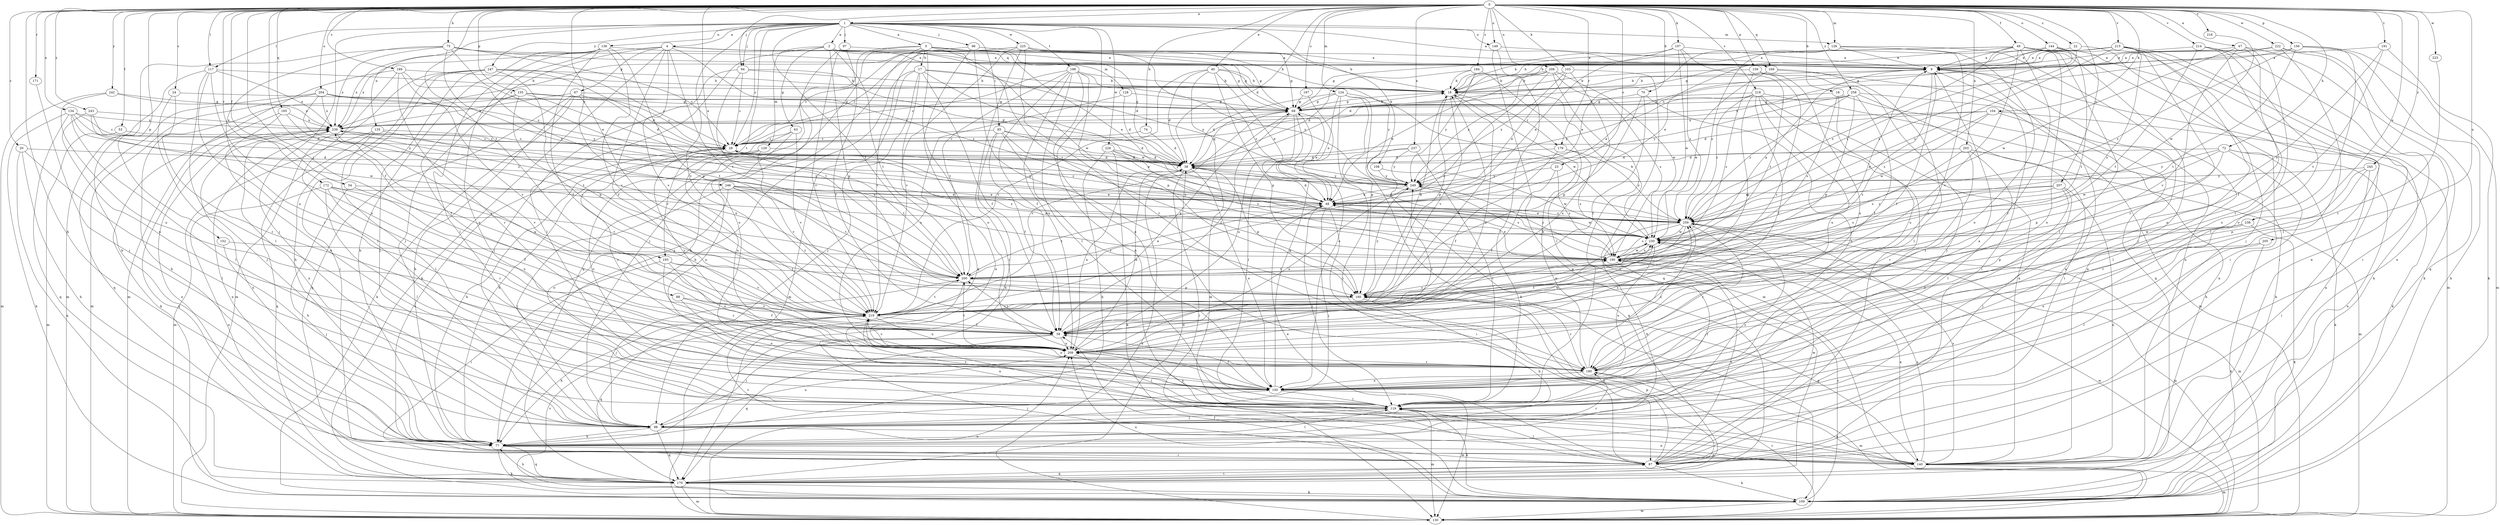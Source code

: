 strict digraph  {
0;
1;
2;
4;
5;
9;
16;
17;
18;
20;
22;
23;
24;
28;
38;
40;
47;
48;
49;
53;
54;
58;
63;
67;
68;
70;
72;
74;
75;
77;
85;
87;
88;
94;
96;
97;
98;
103;
104;
107;
108;
109;
117;
119;
124;
126;
128;
129;
130;
134;
135;
136;
140;
144;
149;
150;
152;
155;
156;
159;
160;
165;
169;
170;
171;
172;
179;
180;
184;
187;
189;
190;
191;
193;
198;
200;
203;
204;
205;
207;
208;
209;
214;
215;
216;
218;
219;
222;
223;
225;
226;
230;
237;
238;
239;
242;
243;
245;
246;
247;
249;
258;
259;
0 -> 1  [label=a];
0 -> 16  [label=b];
0 -> 20  [label=c];
0 -> 22  [label=c];
0 -> 23  [label=c];
0 -> 24  [label=c];
0 -> 38  [label=d];
0 -> 40  [label=e];
0 -> 47  [label=e];
0 -> 48  [label=e];
0 -> 49  [label=f];
0 -> 53  [label=f];
0 -> 54  [label=f];
0 -> 58  [label=f];
0 -> 70  [label=h];
0 -> 72  [label=h];
0 -> 74  [label=h];
0 -> 75  [label=h];
0 -> 77  [label=h];
0 -> 88  [label=j];
0 -> 94  [label=j];
0 -> 103  [label=k];
0 -> 104  [label=k];
0 -> 107  [label=k];
0 -> 117  [label=l];
0 -> 124  [label=m];
0 -> 126  [label=m];
0 -> 134  [label=n];
0 -> 144  [label=o];
0 -> 149  [label=o];
0 -> 152  [label=p];
0 -> 155  [label=p];
0 -> 156  [label=p];
0 -> 159  [label=p];
0 -> 165  [label=q];
0 -> 169  [label=q];
0 -> 171  [label=r];
0 -> 172  [label=r];
0 -> 179  [label=r];
0 -> 184  [label=s];
0 -> 187  [label=s];
0 -> 189  [label=s];
0 -> 191  [label=t];
0 -> 193  [label=t];
0 -> 203  [label=u];
0 -> 204  [label=u];
0 -> 205  [label=u];
0 -> 207  [label=u];
0 -> 208  [label=u];
0 -> 214  [label=v];
0 -> 215  [label=v];
0 -> 216  [label=v];
0 -> 218  [label=v];
0 -> 222  [label=w];
0 -> 223  [label=w];
0 -> 237  [label=x];
0 -> 238  [label=x];
0 -> 242  [label=y];
0 -> 243  [label=y];
0 -> 245  [label=y];
0 -> 246  [label=y];
0 -> 258  [label=z];
1 -> 2  [label=a];
1 -> 4  [label=a];
1 -> 5  [label=a];
1 -> 9  [label=a];
1 -> 28  [label=c];
1 -> 85  [label=i];
1 -> 94  [label=j];
1 -> 96  [label=j];
1 -> 97  [label=j];
1 -> 98  [label=j];
1 -> 108  [label=k];
1 -> 117  [label=l];
1 -> 126  [label=m];
1 -> 135  [label=n];
1 -> 136  [label=n];
1 -> 140  [label=n];
1 -> 149  [label=o];
1 -> 193  [label=t];
1 -> 198  [label=t];
1 -> 200  [label=t];
1 -> 219  [label=v];
1 -> 225  [label=w];
1 -> 226  [label=w];
1 -> 247  [label=y];
2 -> 9  [label=a];
2 -> 63  [label=g];
2 -> 119  [label=l];
2 -> 128  [label=m];
2 -> 129  [label=m];
2 -> 160  [label=p];
2 -> 200  [label=t];
2 -> 230  [label=w];
4 -> 58  [label=f];
4 -> 67  [label=g];
4 -> 68  [label=g];
4 -> 98  [label=j];
4 -> 109  [label=k];
4 -> 169  [label=q];
4 -> 200  [label=t];
4 -> 219  [label=v];
4 -> 239  [label=x];
4 -> 259  [label=z];
5 -> 17  [label=b];
5 -> 18  [label=b];
5 -> 38  [label=d];
5 -> 48  [label=e];
5 -> 68  [label=g];
5 -> 77  [label=h];
5 -> 98  [label=j];
5 -> 150  [label=o];
5 -> 170  [label=q];
5 -> 190  [label=s];
5 -> 219  [label=v];
9 -> 18  [label=b];
9 -> 58  [label=f];
9 -> 87  [label=i];
9 -> 219  [label=v];
16 -> 68  [label=g];
16 -> 109  [label=k];
16 -> 190  [label=s];
16 -> 209  [label=u];
17 -> 18  [label=b];
17 -> 58  [label=f];
17 -> 77  [label=h];
17 -> 98  [label=j];
17 -> 130  [label=m];
17 -> 140  [label=n];
17 -> 230  [label=w];
17 -> 249  [label=y];
18 -> 68  [label=g];
18 -> 160  [label=p];
18 -> 179  [label=r];
18 -> 209  [label=u];
18 -> 219  [label=v];
20 -> 38  [label=d];
20 -> 77  [label=h];
20 -> 119  [label=l];
20 -> 170  [label=q];
22 -> 9  [label=a];
22 -> 98  [label=j];
22 -> 259  [label=z];
23 -> 58  [label=f];
23 -> 190  [label=s];
23 -> 249  [label=y];
24 -> 68  [label=g];
24 -> 98  [label=j];
24 -> 180  [label=r];
28 -> 38  [label=d];
28 -> 200  [label=t];
38 -> 68  [label=g];
38 -> 87  [label=i];
38 -> 150  [label=o];
38 -> 160  [label=p];
38 -> 209  [label=u];
38 -> 249  [label=y];
40 -> 18  [label=b];
40 -> 38  [label=d];
40 -> 48  [label=e];
40 -> 130  [label=m];
40 -> 160  [label=p];
40 -> 219  [label=v];
40 -> 249  [label=y];
47 -> 9  [label=a];
47 -> 58  [label=f];
47 -> 109  [label=k];
47 -> 150  [label=o];
47 -> 219  [label=v];
47 -> 230  [label=w];
48 -> 9  [label=a];
48 -> 28  [label=c];
48 -> 38  [label=d];
48 -> 87  [label=i];
48 -> 98  [label=j];
48 -> 119  [label=l];
48 -> 200  [label=t];
48 -> 230  [label=w];
48 -> 259  [label=z];
49 -> 9  [label=a];
49 -> 18  [label=b];
49 -> 38  [label=d];
49 -> 48  [label=e];
49 -> 87  [label=i];
49 -> 98  [label=j];
49 -> 119  [label=l];
49 -> 140  [label=n];
49 -> 150  [label=o];
49 -> 180  [label=r];
49 -> 219  [label=v];
49 -> 259  [label=z];
53 -> 28  [label=c];
53 -> 130  [label=m];
54 -> 48  [label=e];
54 -> 58  [label=f];
54 -> 77  [label=h];
58 -> 18  [label=b];
58 -> 98  [label=j];
58 -> 170  [label=q];
58 -> 200  [label=t];
58 -> 209  [label=u];
58 -> 230  [label=w];
58 -> 239  [label=x];
63 -> 28  [label=c];
63 -> 77  [label=h];
63 -> 150  [label=o];
63 -> 219  [label=v];
67 -> 28  [label=c];
67 -> 68  [label=g];
67 -> 77  [label=h];
67 -> 109  [label=k];
67 -> 170  [label=q];
67 -> 219  [label=v];
67 -> 239  [label=x];
68 -> 18  [label=b];
68 -> 48  [label=e];
68 -> 58  [label=f];
68 -> 119  [label=l];
68 -> 209  [label=u];
68 -> 219  [label=v];
68 -> 239  [label=x];
70 -> 58  [label=f];
70 -> 68  [label=g];
70 -> 150  [label=o];
70 -> 160  [label=p];
72 -> 38  [label=d];
72 -> 77  [label=h];
72 -> 109  [label=k];
72 -> 140  [label=n];
72 -> 160  [label=p];
72 -> 230  [label=w];
72 -> 249  [label=y];
74 -> 28  [label=c];
74 -> 38  [label=d];
75 -> 9  [label=a];
75 -> 28  [label=c];
75 -> 48  [label=e];
75 -> 68  [label=g];
75 -> 77  [label=h];
75 -> 209  [label=u];
75 -> 239  [label=x];
75 -> 259  [label=z];
77 -> 87  [label=i];
77 -> 109  [label=k];
77 -> 119  [label=l];
77 -> 140  [label=n];
77 -> 170  [label=q];
77 -> 180  [label=r];
77 -> 239  [label=x];
85 -> 28  [label=c];
85 -> 38  [label=d];
85 -> 48  [label=e];
85 -> 58  [label=f];
85 -> 77  [label=h];
85 -> 180  [label=r];
85 -> 190  [label=s];
87 -> 9  [label=a];
87 -> 28  [label=c];
87 -> 48  [label=e];
87 -> 109  [label=k];
87 -> 119  [label=l];
87 -> 160  [label=p];
87 -> 170  [label=q];
87 -> 190  [label=s];
87 -> 230  [label=w];
87 -> 239  [label=x];
88 -> 58  [label=f];
88 -> 150  [label=o];
88 -> 219  [label=v];
94 -> 18  [label=b];
94 -> 28  [label=c];
94 -> 38  [label=d];
94 -> 98  [label=j];
94 -> 200  [label=t];
96 -> 9  [label=a];
96 -> 28  [label=c];
96 -> 68  [label=g];
96 -> 160  [label=p];
96 -> 170  [label=q];
97 -> 9  [label=a];
97 -> 58  [label=f];
97 -> 150  [label=o];
97 -> 219  [label=v];
98 -> 77  [label=h];
98 -> 140  [label=n];
98 -> 170  [label=q];
98 -> 209  [label=u];
98 -> 239  [label=x];
98 -> 259  [label=z];
103 -> 18  [label=b];
103 -> 48  [label=e];
103 -> 130  [label=m];
103 -> 209  [label=u];
103 -> 249  [label=y];
104 -> 38  [label=d];
104 -> 109  [label=k];
104 -> 119  [label=l];
104 -> 230  [label=w];
104 -> 239  [label=x];
104 -> 259  [label=z];
107 -> 9  [label=a];
107 -> 48  [label=e];
107 -> 68  [label=g];
107 -> 200  [label=t];
107 -> 230  [label=w];
107 -> 259  [label=z];
108 -> 230  [label=w];
108 -> 249  [label=y];
109 -> 9  [label=a];
109 -> 58  [label=f];
109 -> 130  [label=m];
109 -> 190  [label=s];
109 -> 209  [label=u];
109 -> 219  [label=v];
117 -> 18  [label=b];
117 -> 119  [label=l];
117 -> 130  [label=m];
117 -> 180  [label=r];
117 -> 209  [label=u];
117 -> 239  [label=x];
119 -> 9  [label=a];
119 -> 98  [label=j];
119 -> 109  [label=k];
119 -> 130  [label=m];
119 -> 140  [label=n];
119 -> 209  [label=u];
119 -> 219  [label=v];
124 -> 38  [label=d];
124 -> 48  [label=e];
124 -> 68  [label=g];
124 -> 87  [label=i];
124 -> 109  [label=k];
124 -> 160  [label=p];
124 -> 230  [label=w];
126 -> 9  [label=a];
126 -> 48  [label=e];
126 -> 140  [label=n];
126 -> 150  [label=o];
126 -> 180  [label=r];
126 -> 259  [label=z];
128 -> 38  [label=d];
128 -> 68  [label=g];
128 -> 209  [label=u];
129 -> 38  [label=d];
129 -> 77  [label=h];
129 -> 150  [label=o];
129 -> 209  [label=u];
129 -> 219  [label=v];
130 -> 38  [label=d];
130 -> 180  [label=r];
130 -> 209  [label=u];
130 -> 230  [label=w];
134 -> 28  [label=c];
134 -> 109  [label=k];
134 -> 119  [label=l];
134 -> 170  [label=q];
134 -> 239  [label=x];
134 -> 249  [label=y];
134 -> 259  [label=z];
135 -> 28  [label=c];
135 -> 119  [label=l];
135 -> 130  [label=m];
135 -> 170  [label=q];
135 -> 190  [label=s];
136 -> 9  [label=a];
136 -> 58  [label=f];
136 -> 77  [label=h];
136 -> 119  [label=l];
136 -> 150  [label=o];
136 -> 160  [label=p];
136 -> 219  [label=v];
136 -> 239  [label=x];
140 -> 9  [label=a];
140 -> 130  [label=m];
140 -> 160  [label=p];
140 -> 190  [label=s];
140 -> 219  [label=v];
140 -> 259  [label=z];
144 -> 9  [label=a];
144 -> 18  [label=b];
144 -> 87  [label=i];
144 -> 200  [label=t];
144 -> 259  [label=z];
149 -> 9  [label=a];
149 -> 119  [label=l];
149 -> 170  [label=q];
150 -> 58  [label=f];
150 -> 68  [label=g];
150 -> 98  [label=j];
150 -> 119  [label=l];
150 -> 130  [label=m];
152 -> 98  [label=j];
152 -> 190  [label=s];
155 -> 38  [label=d];
155 -> 58  [label=f];
155 -> 68  [label=g];
155 -> 77  [label=h];
155 -> 160  [label=p];
155 -> 259  [label=z];
156 -> 9  [label=a];
156 -> 68  [label=g];
156 -> 109  [label=k];
156 -> 130  [label=m];
156 -> 150  [label=o];
156 -> 200  [label=t];
156 -> 259  [label=z];
159 -> 18  [label=b];
159 -> 98  [label=j];
159 -> 190  [label=s];
159 -> 209  [label=u];
159 -> 219  [label=v];
160 -> 18  [label=b];
160 -> 77  [label=h];
160 -> 180  [label=r];
160 -> 219  [label=v];
160 -> 239  [label=x];
160 -> 249  [label=y];
165 -> 109  [label=k];
165 -> 150  [label=o];
165 -> 219  [label=v];
165 -> 239  [label=x];
169 -> 18  [label=b];
169 -> 119  [label=l];
169 -> 170  [label=q];
169 -> 230  [label=w];
170 -> 38  [label=d];
170 -> 77  [label=h];
170 -> 87  [label=i];
170 -> 109  [label=k];
170 -> 130  [label=m];
170 -> 160  [label=p];
171 -> 98  [label=j];
172 -> 48  [label=e];
172 -> 119  [label=l];
172 -> 140  [label=n];
172 -> 180  [label=r];
172 -> 200  [label=t];
172 -> 209  [label=u];
179 -> 38  [label=d];
179 -> 58  [label=f];
179 -> 190  [label=s];
179 -> 259  [label=z];
180 -> 18  [label=b];
180 -> 28  [label=c];
180 -> 130  [label=m];
180 -> 150  [label=o];
180 -> 259  [label=z];
184 -> 18  [label=b];
184 -> 38  [label=d];
184 -> 119  [label=l];
184 -> 249  [label=y];
187 -> 68  [label=g];
187 -> 150  [label=o];
189 -> 18  [label=b];
189 -> 119  [label=l];
189 -> 130  [label=m];
189 -> 180  [label=r];
189 -> 200  [label=t];
189 -> 219  [label=v];
190 -> 9  [label=a];
190 -> 48  [label=e];
190 -> 119  [label=l];
190 -> 140  [label=n];
190 -> 200  [label=t];
190 -> 230  [label=w];
190 -> 249  [label=y];
191 -> 9  [label=a];
191 -> 109  [label=k];
191 -> 190  [label=s];
191 -> 200  [label=t];
193 -> 87  [label=i];
193 -> 180  [label=r];
193 -> 200  [label=t];
193 -> 209  [label=u];
193 -> 219  [label=v];
198 -> 18  [label=b];
198 -> 28  [label=c];
198 -> 58  [label=f];
198 -> 119  [label=l];
198 -> 150  [label=o];
198 -> 160  [label=p];
198 -> 200  [label=t];
198 -> 209  [label=u];
198 -> 249  [label=y];
200 -> 48  [label=e];
200 -> 98  [label=j];
200 -> 140  [label=n];
200 -> 160  [label=p];
203 -> 38  [label=d];
203 -> 119  [label=l];
203 -> 130  [label=m];
203 -> 180  [label=r];
203 -> 190  [label=s];
204 -> 28  [label=c];
204 -> 68  [label=g];
204 -> 130  [label=m];
204 -> 170  [label=q];
204 -> 200  [label=t];
204 -> 239  [label=x];
204 -> 249  [label=y];
205 -> 109  [label=k];
205 -> 119  [label=l];
205 -> 190  [label=s];
207 -> 48  [label=e];
207 -> 98  [label=j];
207 -> 140  [label=n];
207 -> 150  [label=o];
207 -> 190  [label=s];
207 -> 259  [label=z];
208 -> 18  [label=b];
208 -> 48  [label=e];
208 -> 170  [label=q];
208 -> 190  [label=s];
208 -> 200  [label=t];
208 -> 230  [label=w];
208 -> 249  [label=y];
209 -> 28  [label=c];
209 -> 38  [label=d];
209 -> 119  [label=l];
209 -> 180  [label=r];
209 -> 200  [label=t];
209 -> 219  [label=v];
209 -> 249  [label=y];
209 -> 259  [label=z];
214 -> 9  [label=a];
214 -> 87  [label=i];
214 -> 119  [label=l];
214 -> 180  [label=r];
214 -> 200  [label=t];
215 -> 9  [label=a];
215 -> 18  [label=b];
215 -> 28  [label=c];
215 -> 68  [label=g];
215 -> 109  [label=k];
215 -> 130  [label=m];
215 -> 150  [label=o];
215 -> 180  [label=r];
215 -> 190  [label=s];
215 -> 259  [label=z];
216 -> 230  [label=w];
218 -> 58  [label=f];
218 -> 68  [label=g];
218 -> 87  [label=i];
218 -> 130  [label=m];
218 -> 140  [label=n];
218 -> 160  [label=p];
218 -> 209  [label=u];
218 -> 249  [label=y];
218 -> 259  [label=z];
219 -> 58  [label=f];
219 -> 68  [label=g];
219 -> 77  [label=h];
219 -> 150  [label=o];
219 -> 170  [label=q];
219 -> 190  [label=s];
219 -> 200  [label=t];
219 -> 209  [label=u];
219 -> 230  [label=w];
222 -> 9  [label=a];
222 -> 28  [label=c];
222 -> 119  [label=l];
222 -> 140  [label=n];
222 -> 170  [label=q];
223 -> 180  [label=r];
225 -> 9  [label=a];
225 -> 18  [label=b];
225 -> 28  [label=c];
225 -> 87  [label=i];
225 -> 180  [label=r];
225 -> 219  [label=v];
225 -> 239  [label=x];
225 -> 259  [label=z];
226 -> 38  [label=d];
226 -> 77  [label=h];
226 -> 109  [label=k];
226 -> 190  [label=s];
226 -> 249  [label=y];
230 -> 9  [label=a];
230 -> 18  [label=b];
230 -> 58  [label=f];
230 -> 130  [label=m];
230 -> 150  [label=o];
230 -> 190  [label=s];
237 -> 38  [label=d];
237 -> 119  [label=l];
237 -> 170  [label=q];
237 -> 249  [label=y];
238 -> 109  [label=k];
238 -> 150  [label=o];
238 -> 160  [label=p];
238 -> 230  [label=w];
239 -> 28  [label=c];
239 -> 140  [label=n];
239 -> 170  [label=q];
239 -> 219  [label=v];
239 -> 259  [label=z];
242 -> 68  [label=g];
242 -> 130  [label=m];
242 -> 209  [label=u];
242 -> 239  [label=x];
243 -> 38  [label=d];
243 -> 209  [label=u];
243 -> 230  [label=w];
243 -> 239  [label=x];
245 -> 87  [label=i];
245 -> 160  [label=p];
245 -> 180  [label=r];
245 -> 249  [label=y];
246 -> 48  [label=e];
246 -> 98  [label=j];
246 -> 150  [label=o];
246 -> 200  [label=t];
246 -> 219  [label=v];
246 -> 230  [label=w];
246 -> 259  [label=z];
247 -> 18  [label=b];
247 -> 28  [label=c];
247 -> 38  [label=d];
247 -> 77  [label=h];
247 -> 87  [label=i];
247 -> 98  [label=j];
247 -> 130  [label=m];
247 -> 219  [label=v];
249 -> 48  [label=e];
249 -> 190  [label=s];
249 -> 209  [label=u];
258 -> 58  [label=f];
258 -> 68  [label=g];
258 -> 87  [label=i];
258 -> 140  [label=n];
258 -> 160  [label=p];
258 -> 239  [label=x];
258 -> 249  [label=y];
258 -> 259  [label=z];
259 -> 38  [label=d];
259 -> 48  [label=e];
259 -> 77  [label=h];
259 -> 130  [label=m];
259 -> 180  [label=r];
259 -> 190  [label=s];
259 -> 219  [label=v];
259 -> 230  [label=w];
}
